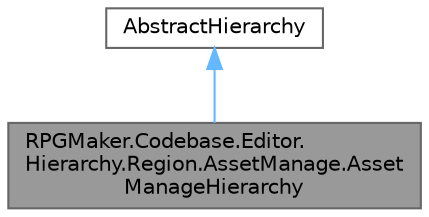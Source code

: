 digraph "RPGMaker.Codebase.Editor.Hierarchy.Region.AssetManage.AssetManageHierarchy"
{
 // LATEX_PDF_SIZE
  bgcolor="transparent";
  edge [fontname=Helvetica,fontsize=10,labelfontname=Helvetica,labelfontsize=10];
  node [fontname=Helvetica,fontsize=10,shape=box,height=0.2,width=0.4];
  Node1 [id="Node000001",label="RPGMaker.Codebase.Editor.\lHierarchy.Region.AssetManage.Asset\lManageHierarchy",height=0.2,width=0.4,color="gray40", fillcolor="grey60", style="filled", fontcolor="black",tooltip="😁 （※翻訳者追記）主に画像位置データ等のコレクションのHierarchy"];
  Node2 -> Node1 [id="edge1_Node000001_Node000002",dir="back",color="steelblue1",style="solid",tooltip=" "];
  Node2 [id="Node000002",label="AbstractHierarchy",height=0.2,width=0.4,color="gray40", fillcolor="white", style="filled",URL="$d2/ddd/class_r_p_g_maker_1_1_codebase_1_1_editor_1_1_hierarchy_1_1_common_1_1_abstract_hierarchy.html",tooltip="😁 各Hierarchy表示の基底クラス"];
}
